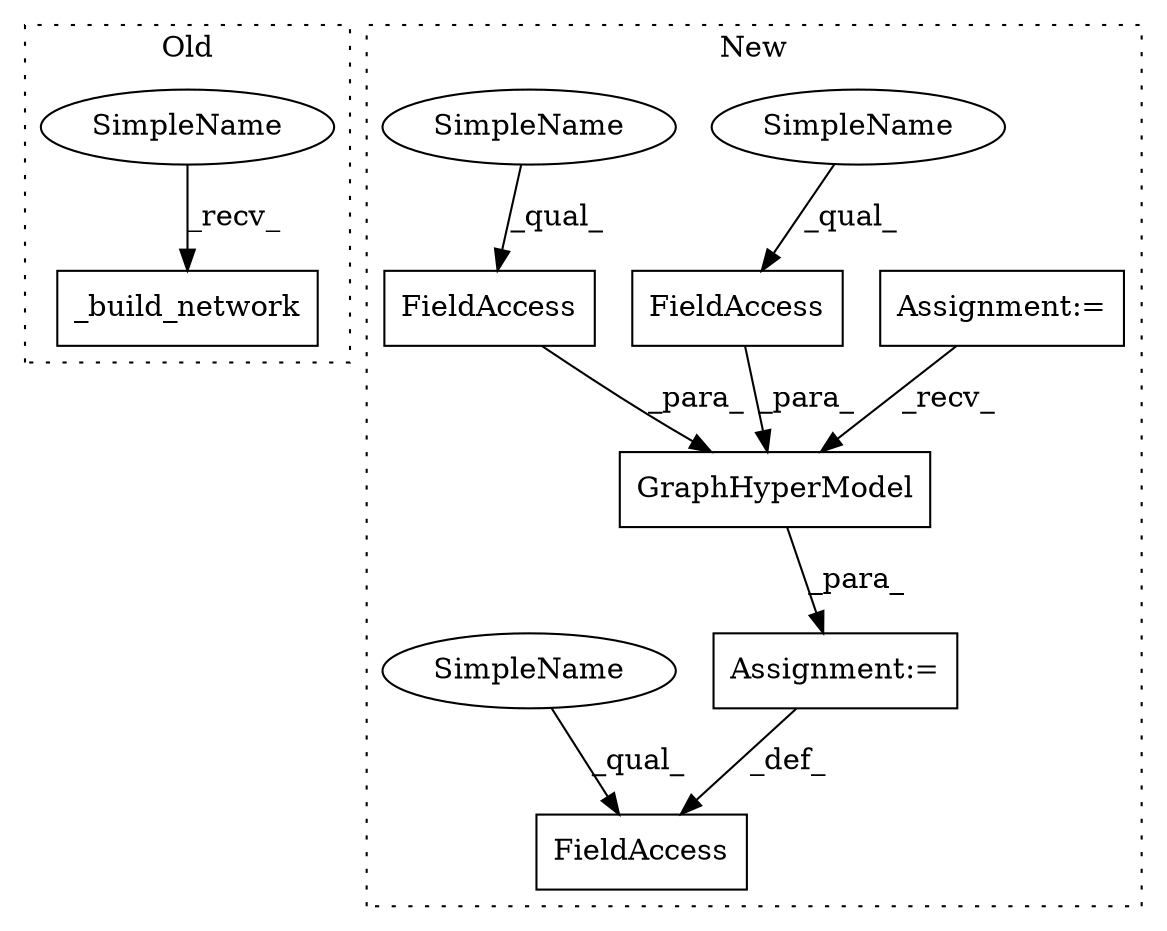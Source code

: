 digraph G {
subgraph cluster0 {
1 [label="_build_network" a="32" s="18158" l="16" shape="box"];
8 [label="SimpleName" a="42" s="18153" l="4" shape="ellipse"];
label = "Old";
style="dotted";
}
subgraph cluster1 {
2 [label="GraphHyperModel" a="32" s="5078,5118" l="16,1" shape="box"];
3 [label="FieldAccess" a="22" s="5056" l="15" shape="box"];
4 [label="FieldAccess" a="22" s="5106" l="12" shape="box"];
5 [label="FieldAccess" a="22" s="5094" l="11" shape="box"];
6 [label="Assignment:=" a="7" s="5071" l="1" shape="box"];
7 [label="Assignment:=" a="7" s="5013" l="5" shape="box"];
9 [label="SimpleName" a="42" s="5106" l="4" shape="ellipse"];
10 [label="SimpleName" a="42" s="5094" l="4" shape="ellipse"];
11 [label="SimpleName" a="42" s="5056" l="4" shape="ellipse"];
label = "New";
style="dotted";
}
2 -> 6 [label="_para_"];
4 -> 2 [label="_para_"];
5 -> 2 [label="_para_"];
6 -> 3 [label="_def_"];
7 -> 2 [label="_recv_"];
8 -> 1 [label="_recv_"];
9 -> 4 [label="_qual_"];
10 -> 5 [label="_qual_"];
11 -> 3 [label="_qual_"];
}